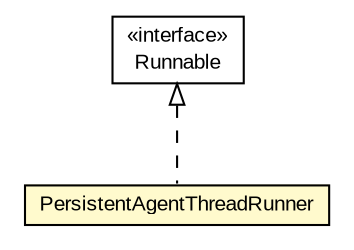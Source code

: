 #!/usr/local/bin/dot
#
# Class diagram 
# Generated by UMLGraph version R5_6-24-gf6e263 (http://www.umlgraph.org/)
#

digraph G {
	edge [fontname="arial",fontsize=10,labelfontname="arial",labelfontsize=10];
	node [fontname="arial",fontsize=10,shape=plaintext];
	nodesep=0.25;
	ranksep=0.5;
	// org.miloss.fgsms.agentcore.PersistentAgentThreadRunner
	c872173 [label=<<table title="org.miloss.fgsms.agentcore.PersistentAgentThreadRunner" border="0" cellborder="1" cellspacing="0" cellpadding="2" port="p" bgcolor="lemonChiffon" href="./PersistentAgentThreadRunner.html">
		<tr><td><table border="0" cellspacing="0" cellpadding="1">
<tr><td align="center" balign="center"> PersistentAgentThreadRunner </td></tr>
		</table></td></tr>
		</table>>, URL="./PersistentAgentThreadRunner.html", fontname="arial", fontcolor="black", fontsize=10.0];
	//org.miloss.fgsms.agentcore.PersistentAgentThreadRunner implements java.lang.Runnable
	c872501:p -> c872173:p [dir=back,arrowtail=empty,style=dashed];
	// java.lang.Runnable
	c872501 [label=<<table title="java.lang.Runnable" border="0" cellborder="1" cellspacing="0" cellpadding="2" port="p" href="http://java.sun.com/j2se/1.4.2/docs/api/java/lang/Runnable.html">
		<tr><td><table border="0" cellspacing="0" cellpadding="1">
<tr><td align="center" balign="center"> &#171;interface&#187; </td></tr>
<tr><td align="center" balign="center"> Runnable </td></tr>
		</table></td></tr>
		</table>>, URL="http://java.sun.com/j2se/1.4.2/docs/api/java/lang/Runnable.html", fontname="arial", fontcolor="black", fontsize=10.0];
}

